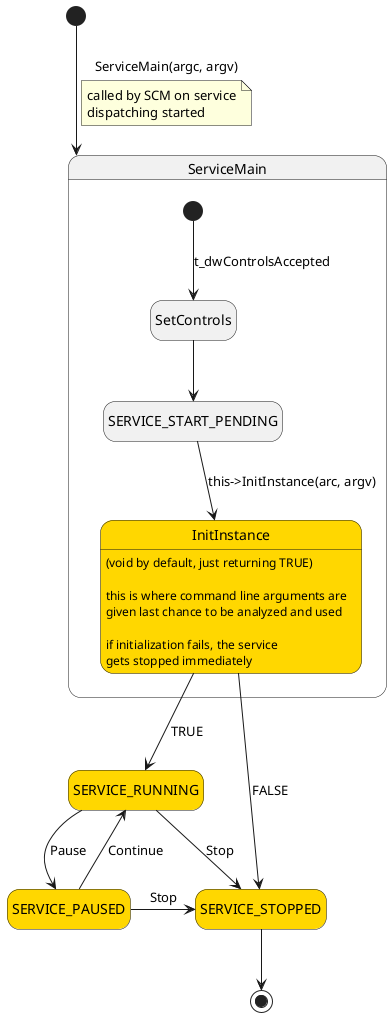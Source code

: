 @startuml ../images/svcLifeCycle

hide empty description

[*] --> ServiceMain : ServiceMain(argc, argv)

note on link
  called by SCM on service
  dispatching started
end note

state ServiceMain {

  [*] --> SetControls : t_dwControlsAccepted
  SetControls --> SERVICE_START_PENDING
  SERVICE_START_PENDING --> InitInstance: this->InitInstance(arc, argv)
  state InitInstance #gold
}

InitInstance --> SERVICE_RUNNING : TRUE
InitInstance : (void by default, just returning TRUE)\n
InitInstance : this is where command line arguments are
InitInstance : given last chance to be analyzed and used\n
InitInstance : if initialization fails, the service
InitInstance : gets stopped immediately

InitInstance --> SERVICE_STOPPED : FALSE
SERVICE_STOPPED --> [*]
SERVICE_RUNNING -> SERVICE_STOPPED : Stop
SERVICE_RUNNING --> SERVICE_PAUSED : Pause
SERVICE_PAUSED --> SERVICE_RUNNING : Continue
SERVICE_PAUSED -> SERVICE_STOPPED : Stop

state SERVICE_RUNNING #gold
state SERVICE_PAUSED  #gold
state SERVICE_STOPPED #gold

@enduml
